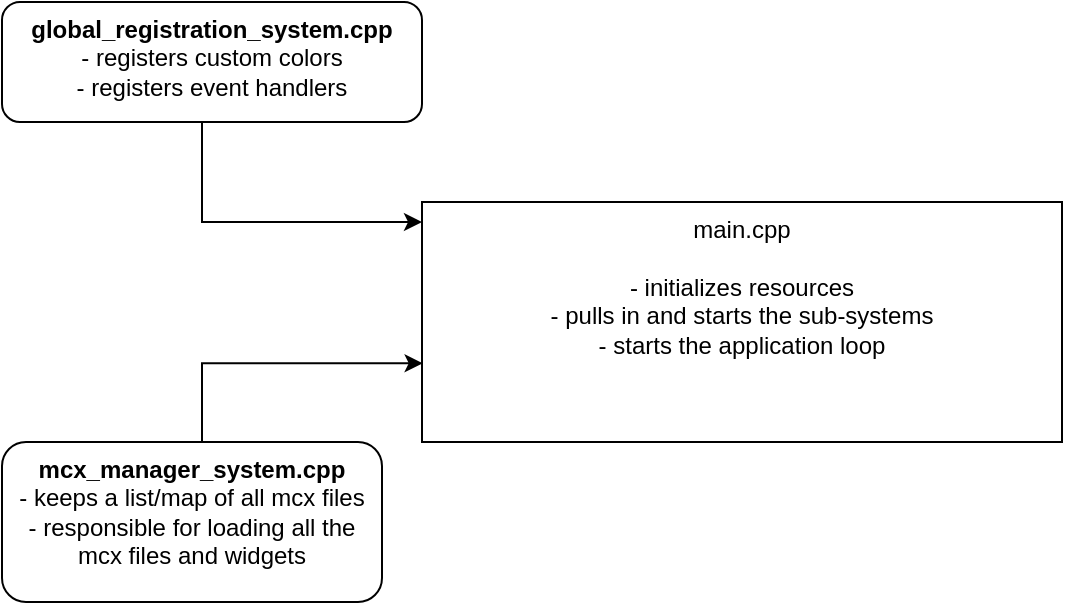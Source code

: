 <mxfile version="21.1.2" type="device">
  <diagram id="FGg3PbBnw1JhbIMUoCau" name="Page-1">
    <mxGraphModel dx="846" dy="556" grid="1" gridSize="10" guides="1" tooltips="1" connect="1" arrows="1" fold="1" page="1" pageScale="1" pageWidth="900" pageHeight="480" math="0" shadow="0">
      <root>
        <mxCell id="0" />
        <mxCell id="1" parent="0" />
        <mxCell id="ZqaCROfjUU1wmaisd_a5-1" value="main.cpp&lt;br&gt;&lt;br&gt;- initializes resources&lt;br&gt;- pulls in and starts the sub-systems&lt;br&gt;- starts the application loop" style="rounded=0;whiteSpace=wrap;html=1;verticalAlign=top;horizontal=1;" vertex="1" parent="1">
          <mxGeometry x="290" y="190" width="320" height="120" as="geometry" />
        </mxCell>
        <mxCell id="ZqaCROfjUU1wmaisd_a5-4" style="edgeStyle=orthogonalEdgeStyle;rounded=0;orthogonalLoop=1;jettySize=auto;html=1;" edge="1" parent="1" source="ZqaCROfjUU1wmaisd_a5-2">
          <mxGeometry relative="1" as="geometry">
            <mxPoint x="290" y="200" as="targetPoint" />
            <Array as="points">
              <mxPoint x="180" y="200" />
              <mxPoint x="290" y="200" />
            </Array>
          </mxGeometry>
        </mxCell>
        <mxCell id="ZqaCROfjUU1wmaisd_a5-2" value="&lt;b&gt;global_registration_system.cpp&lt;/b&gt;&lt;br&gt;- registers custom colors&lt;br&gt;- registers event handlers" style="rounded=1;whiteSpace=wrap;html=1;verticalAlign=top;" vertex="1" parent="1">
          <mxGeometry x="80" y="90" width="210" height="60" as="geometry" />
        </mxCell>
        <mxCell id="ZqaCROfjUU1wmaisd_a5-6" style="edgeStyle=orthogonalEdgeStyle;rounded=0;orthogonalLoop=1;jettySize=auto;html=1;entryX=0.001;entryY=0.672;entryDx=0;entryDy=0;entryPerimeter=0;" edge="1" parent="1" source="ZqaCROfjUU1wmaisd_a5-5" target="ZqaCROfjUU1wmaisd_a5-1">
          <mxGeometry relative="1" as="geometry">
            <mxPoint x="270" y="270" as="targetPoint" />
            <Array as="points">
              <mxPoint x="180" y="271" />
            </Array>
          </mxGeometry>
        </mxCell>
        <mxCell id="ZqaCROfjUU1wmaisd_a5-5" value="&lt;b&gt;mcx_manager_system.cpp&lt;/b&gt;&lt;br&gt;- keeps a list/map of all mcx files&lt;br&gt;- responsible for loading all the mcx files and widgets" style="rounded=1;whiteSpace=wrap;html=1;verticalAlign=top;" vertex="1" parent="1">
          <mxGeometry x="80" y="310" width="190" height="80" as="geometry" />
        </mxCell>
      </root>
    </mxGraphModel>
  </diagram>
</mxfile>
